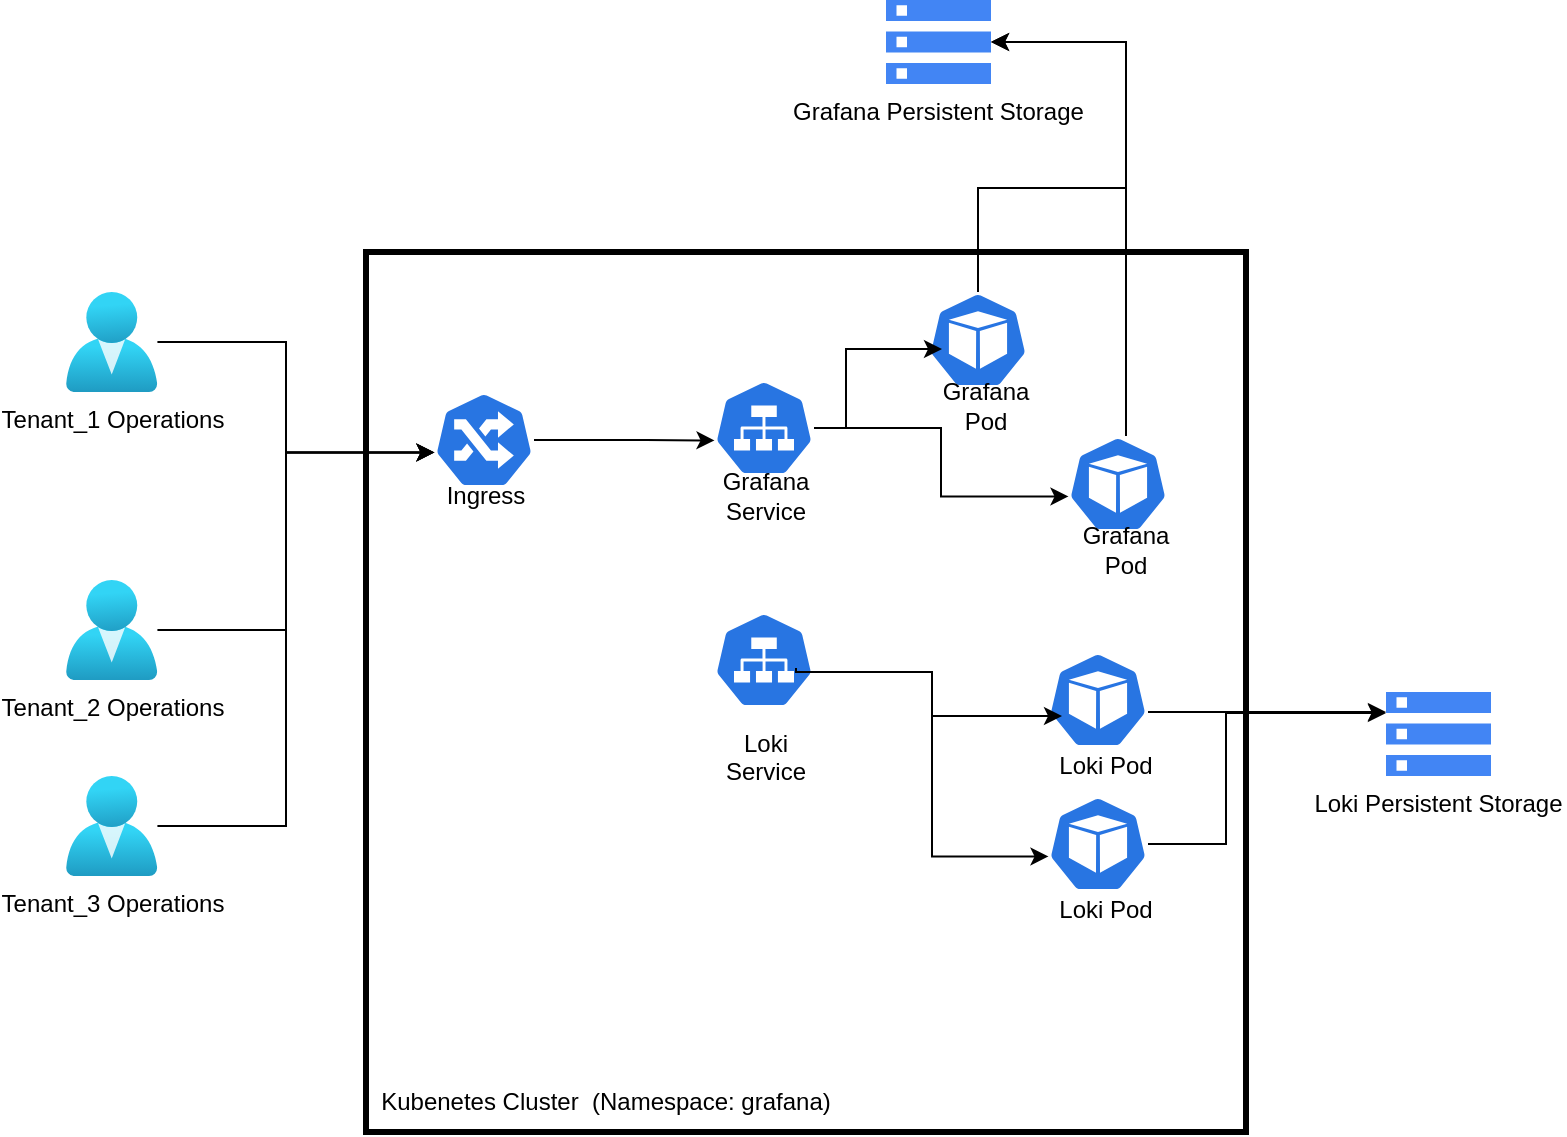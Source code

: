 <mxfile version="17.4.2" type="device"><diagram id="VLQGIexCuwyPjsdPC6Mw" name="Page-1"><mxGraphModel dx="786" dy="1749" grid="1" gridSize="10" guides="1" tooltips="1" connect="1" arrows="1" fold="1" page="1" pageScale="1" pageWidth="827" pageHeight="1169" math="0" shadow="0"><root><mxCell id="0"/><mxCell id="1" parent="0"/><mxCell id="-WEXXFjdJiP4h3B8cKON-4" value="" style="whiteSpace=wrap;html=1;aspect=fixed;fillColor=none;strokeWidth=3;" parent="1" vertex="1"><mxGeometry x="200" y="-500" width="440" height="440" as="geometry"/></mxCell><mxCell id="-WEXXFjdJiP4h3B8cKON-16" value="" style="group" parent="1" vertex="1" connectable="0"><mxGeometry x="230" y="-430" width="60" height="67" as="geometry"/></mxCell><mxCell id="-WEXXFjdJiP4h3B8cKON-9" value="" style="sketch=0;html=1;dashed=0;whitespace=wrap;fillColor=#2875E2;strokeColor=#ffffff;points=[[0.005,0.63,0],[0.1,0.2,0],[0.9,0.2,0],[0.5,0,0],[0.995,0.63,0],[0.72,0.99,0],[0.5,1,0],[0.28,0.99,0]];shape=mxgraph.kubernetes.icon;prIcon=ing" parent="-WEXXFjdJiP4h3B8cKON-16" vertex="1"><mxGeometry x="4" width="50" height="48" as="geometry"/></mxCell><mxCell id="-WEXXFjdJiP4h3B8cKON-13" value="Ingress" style="text;html=1;strokeColor=none;fillColor=none;align=center;verticalAlign=middle;whiteSpace=wrap;rounded=0;" parent="-WEXXFjdJiP4h3B8cKON-16" vertex="1"><mxGeometry y="37" width="60" height="30" as="geometry"/></mxCell><mxCell id="-WEXXFjdJiP4h3B8cKON-18" value="" style="group" parent="1" vertex="1" connectable="0"><mxGeometry x="370" y="-436" width="60" height="73" as="geometry"/></mxCell><mxCell id="-WEXXFjdJiP4h3B8cKON-10" value="" style="sketch=0;html=1;dashed=0;whitespace=wrap;fillColor=#2875E2;strokeColor=#ffffff;points=[[0.005,0.63,0],[0.1,0.2,0],[0.9,0.2,0],[0.5,0,0],[0.995,0.63,0],[0.72,0.99,0],[0.5,1,0],[0.28,0.99,0]];shape=mxgraph.kubernetes.icon;prIcon=svc" parent="-WEXXFjdJiP4h3B8cKON-18" vertex="1"><mxGeometry x="4" width="50" height="48" as="geometry"/></mxCell><mxCell id="-WEXXFjdJiP4h3B8cKON-15" value="Grafana&lt;br&gt;Service" style="text;html=1;strokeColor=none;fillColor=none;align=center;verticalAlign=middle;whiteSpace=wrap;rounded=0;" parent="-WEXXFjdJiP4h3B8cKON-18" vertex="1"><mxGeometry y="43" width="60" height="30" as="geometry"/></mxCell><mxCell id="-WEXXFjdJiP4h3B8cKON-23" value="" style="group" parent="1" vertex="1" connectable="0"><mxGeometry x="480" y="-480" width="60" height="72" as="geometry"/></mxCell><mxCell id="-WEXXFjdJiP4h3B8cKON-3" value="" style="sketch=0;html=1;dashed=0;whitespace=wrap;fillColor=#2875E2;strokeColor=#ffffff;points=[[0.005,0.63,0],[0.1,0.2,0],[0.9,0.2,0],[0.5,0,0],[0.995,0.63,0],[0.72,0.99,0],[0.5,1,0],[0.28,0.99,0]];shape=mxgraph.kubernetes.icon;prIcon=pod" parent="-WEXXFjdJiP4h3B8cKON-23" vertex="1"><mxGeometry x="1" width="50" height="48" as="geometry"/></mxCell><mxCell id="-WEXXFjdJiP4h3B8cKON-19" value="Grafana&lt;br&gt;Pod" style="text;html=1;strokeColor=none;fillColor=none;align=center;verticalAlign=middle;whiteSpace=wrap;rounded=0;" parent="-WEXXFjdJiP4h3B8cKON-23" vertex="1"><mxGeometry y="42" width="60" height="30" as="geometry"/></mxCell><mxCell id="-WEXXFjdJiP4h3B8cKON-30" style="edgeStyle=orthogonalEdgeStyle;rounded=0;orthogonalLoop=1;jettySize=auto;html=1;entryX=0.005;entryY=0.63;entryDx=0;entryDy=0;entryPerimeter=0;" parent="1" source="-WEXXFjdJiP4h3B8cKON-9" target="-WEXXFjdJiP4h3B8cKON-10" edge="1"><mxGeometry relative="1" as="geometry"><Array as="points"><mxPoint x="340" y="-406"/><mxPoint x="340" y="-406"/></Array></mxGeometry></mxCell><mxCell id="-WEXXFjdJiP4h3B8cKON-34" value="Kubenetes Cluster &amp;nbsp;(Namespace: grafana)" style="text;html=1;strokeColor=none;fillColor=none;align=center;verticalAlign=middle;whiteSpace=wrap;rounded=0;" parent="1" vertex="1"><mxGeometry x="180" y="-90" width="280" height="30" as="geometry"/></mxCell><mxCell id="4Z0n1CQAja6ZmnOGy0fT-3" value="" style="group" vertex="1" connectable="0" parent="1"><mxGeometry x="550" y="-408" width="60" height="72" as="geometry"/></mxCell><mxCell id="4Z0n1CQAja6ZmnOGy0fT-4" value="" style="sketch=0;html=1;dashed=0;whitespace=wrap;fillColor=#2875E2;strokeColor=#ffffff;points=[[0.005,0.63,0],[0.1,0.2,0],[0.9,0.2,0],[0.5,0,0],[0.995,0.63,0],[0.72,0.99,0],[0.5,1,0],[0.28,0.99,0]];shape=mxgraph.kubernetes.icon;prIcon=pod" vertex="1" parent="4Z0n1CQAja6ZmnOGy0fT-3"><mxGeometry x="1" width="50" height="48" as="geometry"/></mxCell><mxCell id="4Z0n1CQAja6ZmnOGy0fT-5" value="Grafana&lt;br&gt;Pod" style="text;html=1;strokeColor=none;fillColor=none;align=center;verticalAlign=middle;whiteSpace=wrap;rounded=0;" vertex="1" parent="4Z0n1CQAja6ZmnOGy0fT-3"><mxGeometry y="42" width="60" height="30" as="geometry"/></mxCell><mxCell id="4Z0n1CQAja6ZmnOGy0fT-6" style="edgeStyle=orthogonalEdgeStyle;rounded=0;orthogonalLoop=1;jettySize=auto;html=1;entryX=0.14;entryY=0.594;entryDx=0;entryDy=0;entryPerimeter=0;" edge="1" parent="1" source="-WEXXFjdJiP4h3B8cKON-10" target="-WEXXFjdJiP4h3B8cKON-3"><mxGeometry relative="1" as="geometry"><Array as="points"><mxPoint x="440" y="-412"/><mxPoint x="440" y="-451"/></Array></mxGeometry></mxCell><mxCell id="4Z0n1CQAja6ZmnOGy0fT-7" style="edgeStyle=orthogonalEdgeStyle;rounded=0;orthogonalLoop=1;jettySize=auto;html=1;entryX=0.005;entryY=0.63;entryDx=0;entryDy=0;entryPerimeter=0;" edge="1" parent="1" source="-WEXXFjdJiP4h3B8cKON-10" target="4Z0n1CQAja6ZmnOGy0fT-4"><mxGeometry relative="1" as="geometry"/></mxCell><mxCell id="4Z0n1CQAja6ZmnOGy0fT-8" value="Grafana Persistent Storage" style="editableCssRules=.*;shape=image;verticalLabelPosition=bottom;labelBackgroundColor=#ffffff;verticalAlign=top;aspect=fixed;imageAspect=0;image=data:image/svg+xml,PHN2ZyB4bWxucz0iaHR0cDovL3d3dy53My5vcmcvMjAwMC9zdmciIHhtbG5zOnY9Imh0dHBzOi8vdmVjdGEuaW8vbmFubyIgd2lkdGg9IjIwIiBoZWlnaHQ9IjE2IiB2aWV3Qm94PSIwIDAgMjAgMTYiPiYjeGE7CTxzdHlsZSB0eXBlPSJ0ZXh0L2NzcyI+JiN4YTsJLnN0MHtmaWxsOiM0Mjg1ZjQ7fSYjeGE7CTwvc3R5bGU+JiN4YTsJPHBhdGggY2xhc3M9InN0MCIgZD0iTTAgMTZoMjB2LTRIMHptMi0zaDJ2Mkgyek0wIDB2NGgyMFYwem00IDNIMlYxaDJ6bS00IDdoMjBWNkgwem0yLTNoMnYySDJ6Ii8+JiN4YTs8L3N2Zz4=;" vertex="1" parent="1"><mxGeometry x="460" y="-626" width="52.5" height="42" as="geometry"/></mxCell><mxCell id="4Z0n1CQAja6ZmnOGy0fT-10" style="edgeStyle=orthogonalEdgeStyle;rounded=0;orthogonalLoop=1;jettySize=auto;html=1;entryX=1;entryY=0.5;entryDx=0;entryDy=0;" edge="1" parent="1" source="-WEXXFjdJiP4h3B8cKON-3" target="4Z0n1CQAja6ZmnOGy0fT-8"><mxGeometry relative="1" as="geometry"><Array as="points"><mxPoint x="506" y="-532"/><mxPoint x="580" y="-532"/><mxPoint x="580" y="-605"/></Array></mxGeometry></mxCell><mxCell id="4Z0n1CQAja6ZmnOGy0fT-11" style="edgeStyle=orthogonalEdgeStyle;rounded=0;orthogonalLoop=1;jettySize=auto;html=1;" edge="1" parent="1" source="4Z0n1CQAja6ZmnOGy0fT-4" target="4Z0n1CQAja6ZmnOGy0fT-8"><mxGeometry relative="1" as="geometry"><Array as="points"><mxPoint x="580" y="-605"/></Array></mxGeometry></mxCell><mxCell id="4Z0n1CQAja6ZmnOGy0fT-12" value="" style="group" vertex="1" connectable="0" parent="1"><mxGeometry x="370" y="-320" width="60" height="73" as="geometry"/></mxCell><mxCell id="4Z0n1CQAja6ZmnOGy0fT-13" value="" style="sketch=0;html=1;dashed=0;whitespace=wrap;fillColor=#2875E2;strokeColor=#ffffff;points=[[0.005,0.63,0],[0.1,0.2,0],[0.9,0.2,0],[0.5,0,0],[0.995,0.63,0],[0.72,0.99,0],[0.5,1,0],[0.28,0.99,0]];shape=mxgraph.kubernetes.icon;prIcon=svc" vertex="1" parent="4Z0n1CQAja6ZmnOGy0fT-12"><mxGeometry x="4" width="50" height="48" as="geometry"/></mxCell><mxCell id="4Z0n1CQAja6ZmnOGy0fT-14" value="&lt;br&gt;&lt;br&gt;Loki&lt;br&gt;Service&lt;br&gt;" style="text;html=1;strokeColor=none;fillColor=none;align=center;verticalAlign=middle;whiteSpace=wrap;rounded=0;" vertex="1" parent="4Z0n1CQAja6ZmnOGy0fT-12"><mxGeometry y="43" width="60" height="30" as="geometry"/></mxCell><mxCell id="4Z0n1CQAja6ZmnOGy0fT-15" value="" style="group" vertex="1" connectable="0" parent="1"><mxGeometry x="540" y="-300" width="60" height="72" as="geometry"/></mxCell><mxCell id="4Z0n1CQAja6ZmnOGy0fT-16" value="" style="sketch=0;html=1;dashed=0;whitespace=wrap;fillColor=#2875E2;strokeColor=#ffffff;points=[[0.005,0.63,0],[0.1,0.2,0],[0.9,0.2,0],[0.5,0,0],[0.995,0.63,0],[0.72,0.99,0],[0.5,1,0],[0.28,0.99,0]];shape=mxgraph.kubernetes.icon;prIcon=pod" vertex="1" parent="4Z0n1CQAja6ZmnOGy0fT-15"><mxGeometry x="1" width="50" height="48" as="geometry"/></mxCell><mxCell id="4Z0n1CQAja6ZmnOGy0fT-17" value="Loki Pod" style="text;html=1;strokeColor=none;fillColor=none;align=center;verticalAlign=middle;whiteSpace=wrap;rounded=0;" vertex="1" parent="4Z0n1CQAja6ZmnOGy0fT-15"><mxGeometry y="42" width="60" height="30" as="geometry"/></mxCell><mxCell id="4Z0n1CQAja6ZmnOGy0fT-18" value="" style="group" vertex="1" connectable="0" parent="1"><mxGeometry x="540" y="-228" width="60" height="72" as="geometry"/></mxCell><mxCell id="4Z0n1CQAja6ZmnOGy0fT-19" value="" style="sketch=0;html=1;dashed=0;whitespace=wrap;fillColor=#2875E2;strokeColor=#ffffff;points=[[0.005,0.63,0],[0.1,0.2,0],[0.9,0.2,0],[0.5,0,0],[0.995,0.63,0],[0.72,0.99,0],[0.5,1,0],[0.28,0.99,0]];shape=mxgraph.kubernetes.icon;prIcon=pod" vertex="1" parent="4Z0n1CQAja6ZmnOGy0fT-18"><mxGeometry x="1" width="50" height="48" as="geometry"/></mxCell><mxCell id="4Z0n1CQAja6ZmnOGy0fT-20" value="Loki Pod" style="text;html=1;strokeColor=none;fillColor=none;align=center;verticalAlign=middle;whiteSpace=wrap;rounded=0;" vertex="1" parent="4Z0n1CQAja6ZmnOGy0fT-18"><mxGeometry y="42" width="60" height="30" as="geometry"/></mxCell><mxCell id="4Z0n1CQAja6ZmnOGy0fT-21" style="edgeStyle=orthogonalEdgeStyle;rounded=0;orthogonalLoop=1;jettySize=auto;html=1;entryX=0.14;entryY=0.667;entryDx=0;entryDy=0;entryPerimeter=0;exitX=0.82;exitY=0.583;exitDx=0;exitDy=0;exitPerimeter=0;" edge="1" parent="1" source="4Z0n1CQAja6ZmnOGy0fT-13" target="4Z0n1CQAja6ZmnOGy0fT-16"><mxGeometry relative="1" as="geometry"><Array as="points"><mxPoint x="415" y="-290"/><mxPoint x="483" y="-290"/><mxPoint x="483" y="-268"/></Array></mxGeometry></mxCell><mxCell id="4Z0n1CQAja6ZmnOGy0fT-22" style="edgeStyle=orthogonalEdgeStyle;rounded=0;orthogonalLoop=1;jettySize=auto;html=1;entryX=0.005;entryY=0.63;entryDx=0;entryDy=0;entryPerimeter=0;" edge="1" parent="1" target="4Z0n1CQAja6ZmnOGy0fT-19"><mxGeometry relative="1" as="geometry"><mxPoint x="420" y="-290" as="sourcePoint"/><Array as="points"><mxPoint x="483" y="-290"/><mxPoint x="483" y="-198"/></Array></mxGeometry></mxCell><mxCell id="4Z0n1CQAja6ZmnOGy0fT-23" value="Loki Persistent Storage" style="editableCssRules=.*;shape=image;verticalLabelPosition=bottom;labelBackgroundColor=#ffffff;verticalAlign=top;aspect=fixed;imageAspect=0;image=data:image/svg+xml,PHN2ZyB4bWxucz0iaHR0cDovL3d3dy53My5vcmcvMjAwMC9zdmciIHhtbG5zOnY9Imh0dHBzOi8vdmVjdGEuaW8vbmFubyIgd2lkdGg9IjIwIiBoZWlnaHQ9IjE2IiB2aWV3Qm94PSIwIDAgMjAgMTYiPiYjeGE7CTxzdHlsZSB0eXBlPSJ0ZXh0L2NzcyI+JiN4YTsJLnN0MHtmaWxsOiM0Mjg1ZjQ7fSYjeGE7CTwvc3R5bGU+JiN4YTsJPHBhdGggY2xhc3M9InN0MCIgZD0iTTAgMTZoMjB2LTRIMHptMi0zaDJ2Mkgyek0wIDB2NGgyMFYwem00IDNIMlYxaDJ6bS00IDdoMjBWNkgwem0yLTNoMnYySDJ6Ii8+JiN4YTs8L3N2Zz4=;" vertex="1" parent="1"><mxGeometry x="710" y="-280" width="52.5" height="42" as="geometry"/></mxCell><mxCell id="4Z0n1CQAja6ZmnOGy0fT-25" style="edgeStyle=orthogonalEdgeStyle;rounded=0;orthogonalLoop=1;jettySize=auto;html=1;entryX=0;entryY=0.25;entryDx=0;entryDy=0;" edge="1" parent="1" source="4Z0n1CQAja6ZmnOGy0fT-19" target="4Z0n1CQAja6ZmnOGy0fT-23"><mxGeometry relative="1" as="geometry"><Array as="points"><mxPoint x="630" y="-204"/><mxPoint x="630" y="-269"/></Array></mxGeometry></mxCell><mxCell id="4Z0n1CQAja6ZmnOGy0fT-26" style="edgeStyle=orthogonalEdgeStyle;rounded=0;orthogonalLoop=1;jettySize=auto;html=1;" edge="1" parent="1" source="4Z0n1CQAja6ZmnOGy0fT-16"><mxGeometry relative="1" as="geometry"><mxPoint x="710" y="-270" as="targetPoint"/><Array as="points"><mxPoint x="620" y="-270"/><mxPoint x="620" y="-270"/></Array></mxGeometry></mxCell><mxCell id="4Z0n1CQAja6ZmnOGy0fT-38" style="edgeStyle=orthogonalEdgeStyle;rounded=0;orthogonalLoop=1;jettySize=auto;html=1;entryX=0.005;entryY=0.63;entryDx=0;entryDy=0;entryPerimeter=0;" edge="1" parent="1" source="4Z0n1CQAja6ZmnOGy0fT-35" target="-WEXXFjdJiP4h3B8cKON-9"><mxGeometry relative="1" as="geometry"><Array as="points"><mxPoint x="160" y="-455"/><mxPoint x="160" y="-400"/></Array></mxGeometry></mxCell><mxCell id="4Z0n1CQAja6ZmnOGy0fT-35" value="Tenant_1 Operations" style="aspect=fixed;html=1;points=[];align=center;image;fontSize=12;image=img/lib/azure2/identity/Users.svg;" vertex="1" parent="1"><mxGeometry x="50" y="-480" width="45.71" height="50" as="geometry"/></mxCell><mxCell id="4Z0n1CQAja6ZmnOGy0fT-39" style="edgeStyle=orthogonalEdgeStyle;rounded=0;orthogonalLoop=1;jettySize=auto;html=1;entryX=0.005;entryY=0.63;entryDx=0;entryDy=0;entryPerimeter=0;" edge="1" parent="1" source="4Z0n1CQAja6ZmnOGy0fT-36" target="-WEXXFjdJiP4h3B8cKON-9"><mxGeometry relative="1" as="geometry"><mxPoint x="230" y="-400" as="targetPoint"/><Array as="points"><mxPoint x="160" y="-311"/><mxPoint x="160" y="-400"/></Array></mxGeometry></mxCell><mxCell id="4Z0n1CQAja6ZmnOGy0fT-36" value="Tenant_2 Operations" style="aspect=fixed;html=1;points=[];align=center;image;fontSize=12;image=img/lib/azure2/identity/Users.svg;" vertex="1" parent="1"><mxGeometry x="50" y="-336" width="45.71" height="50" as="geometry"/></mxCell><mxCell id="4Z0n1CQAja6ZmnOGy0fT-41" style="edgeStyle=orthogonalEdgeStyle;rounded=0;orthogonalLoop=1;jettySize=auto;html=1;entryX=0.005;entryY=0.63;entryDx=0;entryDy=0;entryPerimeter=0;" edge="1" parent="1" source="4Z0n1CQAja6ZmnOGy0fT-37" target="-WEXXFjdJiP4h3B8cKON-9"><mxGeometry relative="1" as="geometry"><Array as="points"><mxPoint x="160" y="-213"/><mxPoint x="160" y="-400"/></Array></mxGeometry></mxCell><mxCell id="4Z0n1CQAja6ZmnOGy0fT-37" value="Tenant_3 Operations" style="aspect=fixed;html=1;points=[];align=center;image;fontSize=12;image=img/lib/azure2/identity/Users.svg;" vertex="1" parent="1"><mxGeometry x="50" y="-238" width="45.71" height="50" as="geometry"/></mxCell></root></mxGraphModel></diagram></mxfile>